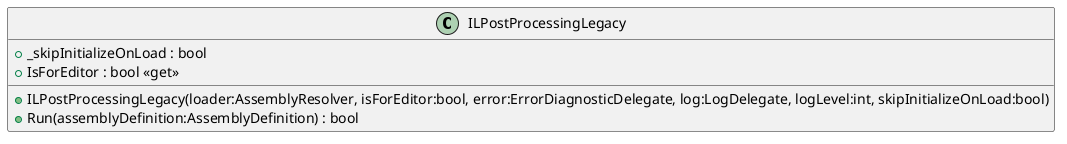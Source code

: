 @startuml
class ILPostProcessingLegacy {
    + ILPostProcessingLegacy(loader:AssemblyResolver, isForEditor:bool, error:ErrorDiagnosticDelegate, log:LogDelegate, logLevel:int, skipInitializeOnLoad:bool)
    + _skipInitializeOnLoad : bool
    + IsForEditor : bool <<get>>
    + Run(assemblyDefinition:AssemblyDefinition) : bool
}
@enduml
